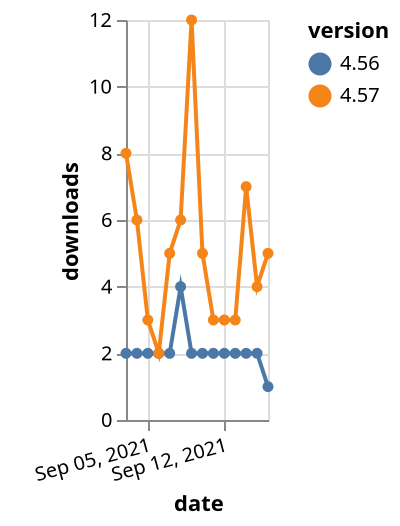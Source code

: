 {"$schema": "https://vega.github.io/schema/vega-lite/v5.json", "description": "A simple bar chart with embedded data.", "data": {"values": [{"date": "2021-09-03", "total": 2999, "delta": 2, "version": "4.56"}, {"date": "2021-09-04", "total": 3001, "delta": 2, "version": "4.56"}, {"date": "2021-09-05", "total": 3003, "delta": 2, "version": "4.56"}, {"date": "2021-09-06", "total": 3005, "delta": 2, "version": "4.56"}, {"date": "2021-09-07", "total": 3007, "delta": 2, "version": "4.56"}, {"date": "2021-09-08", "total": 3011, "delta": 4, "version": "4.56"}, {"date": "2021-09-09", "total": 3013, "delta": 2, "version": "4.56"}, {"date": "2021-09-10", "total": 3015, "delta": 2, "version": "4.56"}, {"date": "2021-09-11", "total": 3017, "delta": 2, "version": "4.56"}, {"date": "2021-09-12", "total": 3019, "delta": 2, "version": "4.56"}, {"date": "2021-09-13", "total": 3021, "delta": 2, "version": "4.56"}, {"date": "2021-09-14", "total": 3023, "delta": 2, "version": "4.56"}, {"date": "2021-09-15", "total": 3025, "delta": 2, "version": "4.56"}, {"date": "2021-09-16", "total": 3026, "delta": 1, "version": "4.56"}, {"date": "2021-09-03", "total": 12266, "delta": 8, "version": "4.57"}, {"date": "2021-09-04", "total": 12272, "delta": 6, "version": "4.57"}, {"date": "2021-09-05", "total": 12275, "delta": 3, "version": "4.57"}, {"date": "2021-09-06", "total": 12277, "delta": 2, "version": "4.57"}, {"date": "2021-09-07", "total": 12282, "delta": 5, "version": "4.57"}, {"date": "2021-09-08", "total": 12288, "delta": 6, "version": "4.57"}, {"date": "2021-09-09", "total": 12300, "delta": 12, "version": "4.57"}, {"date": "2021-09-10", "total": 12305, "delta": 5, "version": "4.57"}, {"date": "2021-09-11", "total": 12308, "delta": 3, "version": "4.57"}, {"date": "2021-09-12", "total": 12311, "delta": 3, "version": "4.57"}, {"date": "2021-09-13", "total": 12314, "delta": 3, "version": "4.57"}, {"date": "2021-09-14", "total": 12321, "delta": 7, "version": "4.57"}, {"date": "2021-09-15", "total": 12325, "delta": 4, "version": "4.57"}, {"date": "2021-09-16", "total": 12330, "delta": 5, "version": "4.57"}]}, "width": "container", "mark": {"type": "line", "point": {"filled": true}}, "encoding": {"x": {"field": "date", "type": "temporal", "timeUnit": "yearmonthdate", "title": "date", "axis": {"labelAngle": -15}}, "y": {"field": "delta", "type": "quantitative", "title": "downloads"}, "color": {"field": "version", "type": "nominal"}, "tooltip": {"field": "delta"}}}
